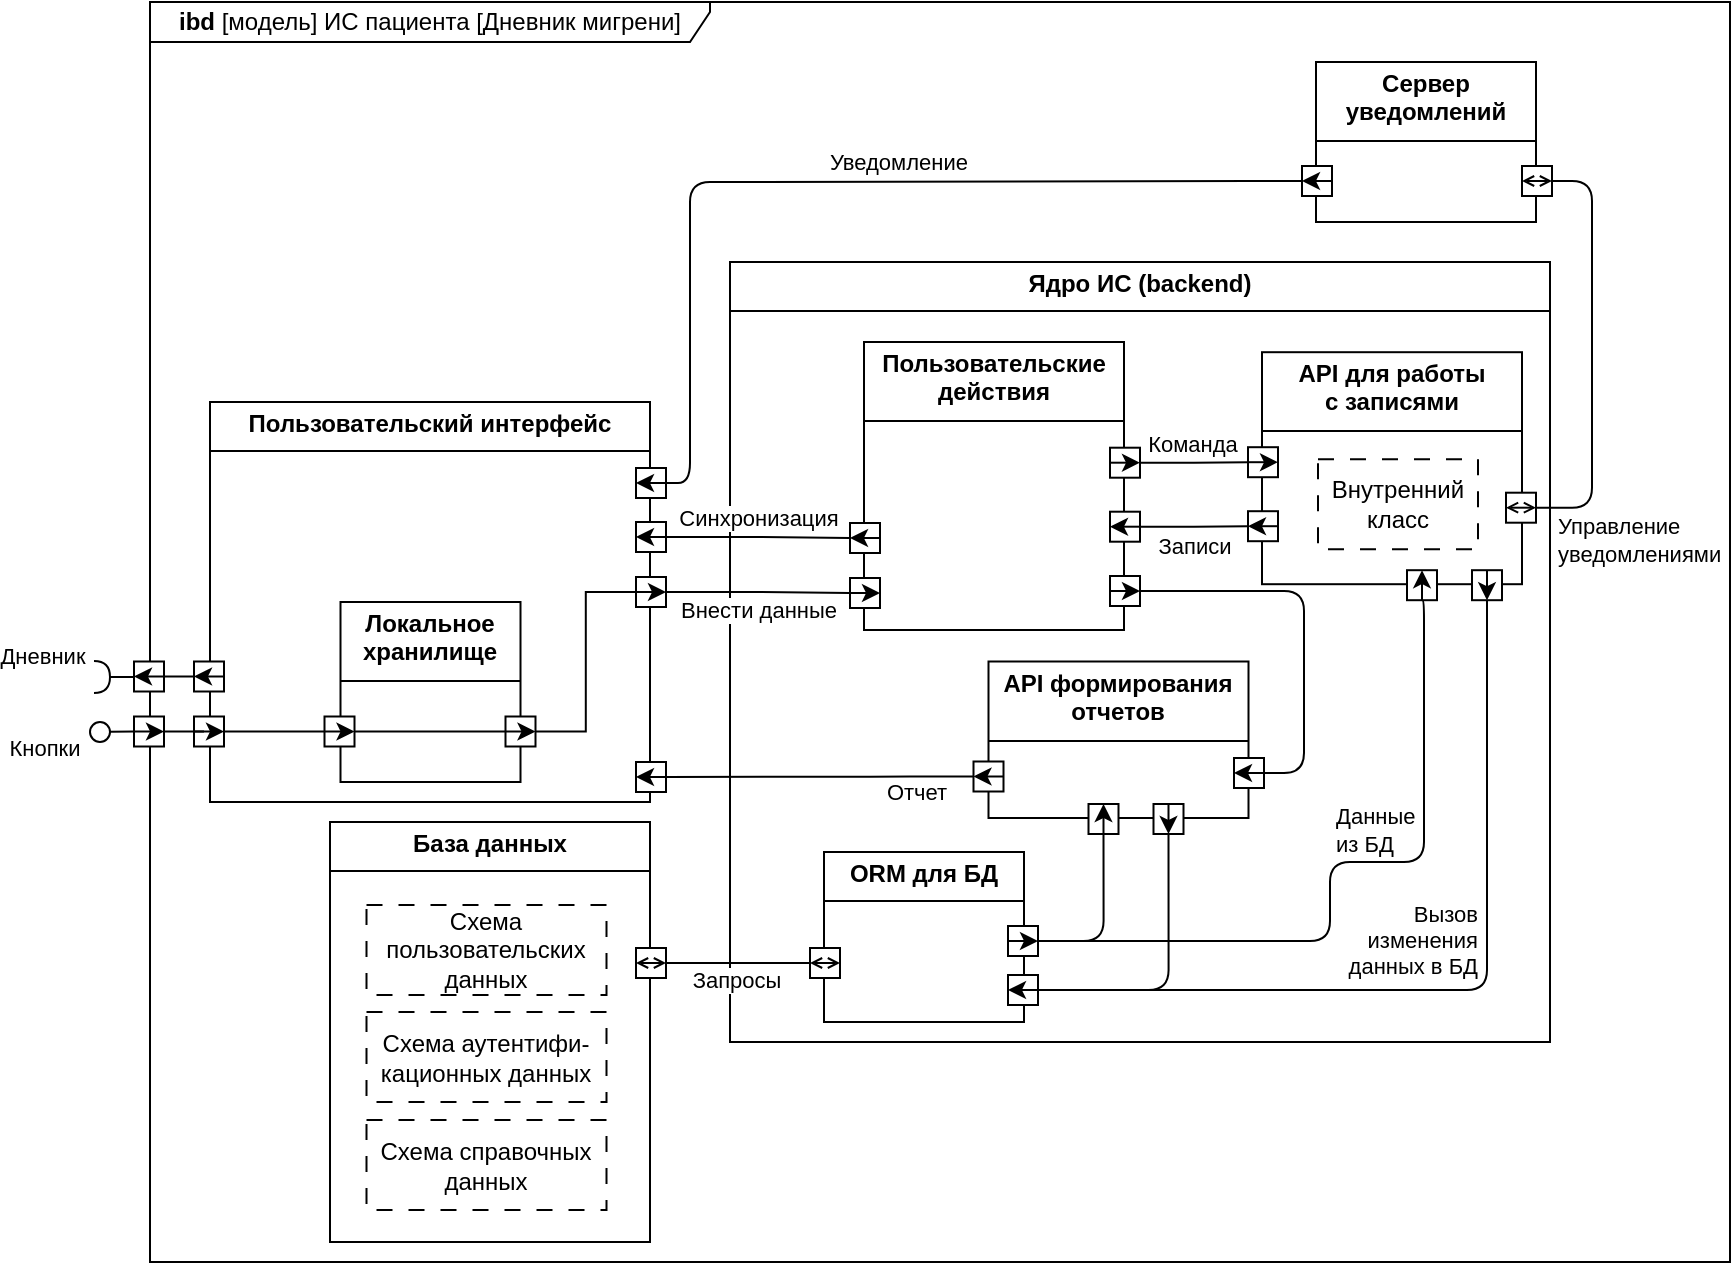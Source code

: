 <mxfile version="28.1.2">
  <diagram name="Page-1" id="SCVPMUwmAenFDCZmXWhQ">
    <mxGraphModel dx="1027" dy="1572" grid="1" gridSize="10" guides="1" tooltips="1" connect="1" arrows="1" fold="1" page="1" pageScale="1" pageWidth="900" pageHeight="900" math="0" shadow="0">
      <root>
        <mxCell id="0" />
        <mxCell id="1" parent="0" />
        <mxCell id="OuTfgces5lwV_Rp-8tuZ-1" value="&lt;b&gt;ibd&lt;/b&gt; [модель] ИС пациента [Дневник мигрени]" style="shape=umlFrame;whiteSpace=wrap;html=1;pointerEvents=0;width=280;height=20;" vertex="1" parent="1">
          <mxGeometry x="140" y="-30" width="790" height="630" as="geometry" />
        </mxCell>
        <mxCell id="OuTfgces5lwV_Rp-8tuZ-25" value="&lt;p style=&quot;margin:0px;margin-top:4px;text-align:center;&quot;&gt;&lt;b&gt;Ядро ИС (backend)&lt;/b&gt;&lt;/p&gt;&lt;hr size=&quot;1&quot; style=&quot;border-style:solid;&quot;&gt;&lt;div style=&quot;height:2px;&quot;&gt;&lt;/div&gt;" style="verticalAlign=top;align=left;overflow=fill;html=1;whiteSpace=wrap;" vertex="1" parent="1">
          <mxGeometry x="430" y="100" width="410" height="390" as="geometry" />
        </mxCell>
        <mxCell id="OuTfgces5lwV_Rp-8tuZ-26" value="&lt;p style=&quot;margin:0px;margin-top:4px;text-align:center;&quot;&gt;&lt;b&gt;База данных&lt;/b&gt;&lt;/p&gt;&lt;hr size=&quot;1&quot; style=&quot;border-style:solid;&quot;&gt;&lt;div style=&quot;height:2px;&quot;&gt;&lt;/div&gt;" style="verticalAlign=top;align=left;overflow=fill;html=1;whiteSpace=wrap;" vertex="1" parent="1">
          <mxGeometry x="230" y="380" width="160" height="210" as="geometry" />
        </mxCell>
        <mxCell id="OuTfgces5lwV_Rp-8tuZ-27" value="&lt;p style=&quot;margin:0px;margin-top:4px;text-align:center;&quot;&gt;&lt;b&gt;Пользовательский интерфейс&lt;/b&gt;&lt;/p&gt;&lt;hr size=&quot;1&quot; style=&quot;border-style:solid;&quot;&gt;&lt;div style=&quot;height:2px;&quot;&gt;&lt;/div&gt;" style="verticalAlign=top;align=left;overflow=fill;html=1;whiteSpace=wrap;" vertex="1" parent="1">
          <mxGeometry x="170" y="170" width="220" height="200" as="geometry" />
        </mxCell>
        <mxCell id="OuTfgces5lwV_Rp-8tuZ-28" value="&lt;p style=&quot;margin:0px;margin-top:4px;text-align:center;&quot;&gt;&lt;b&gt;ORM для БД&lt;/b&gt;&lt;/p&gt;&lt;hr size=&quot;1&quot; style=&quot;border-style:solid;&quot;&gt;&lt;div style=&quot;height:2px;&quot;&gt;&lt;/div&gt;" style="verticalAlign=top;align=left;overflow=fill;html=1;whiteSpace=wrap;" vertex="1" parent="1">
          <mxGeometry x="477" y="395" width="100" height="85" as="geometry" />
        </mxCell>
        <mxCell id="OuTfgces5lwV_Rp-8tuZ-29" value="&lt;p style=&quot;margin:0px;margin-top:4px;text-align:center;&quot;&gt;&lt;b&gt;Пользовательские действия&lt;/b&gt;&lt;/p&gt;&lt;hr size=&quot;1&quot; style=&quot;border-style:solid;&quot;&gt;&lt;div style=&quot;height:2px;&quot;&gt;&lt;/div&gt;" style="verticalAlign=top;align=left;overflow=fill;html=1;whiteSpace=wrap;" vertex="1" parent="1">
          <mxGeometry x="497" y="140" width="130" height="144" as="geometry" />
        </mxCell>
        <mxCell id="OuTfgces5lwV_Rp-8tuZ-34" style="edgeStyle=orthogonalEdgeStyle;rounded=0;orthogonalLoop=1;jettySize=auto;html=1;entryX=0;entryY=0.5;entryDx=0;entryDy=0;endArrow=none;endFill=0;" edge="1" parent="1" source="OuTfgces5lwV_Rp-8tuZ-30" target="OuTfgces5lwV_Rp-8tuZ-31">
          <mxGeometry relative="1" as="geometry" />
        </mxCell>
        <mxCell id="OuTfgces5lwV_Rp-8tuZ-35" value="Внести данные" style="edgeLabel;html=1;align=center;verticalAlign=middle;resizable=0;points=[];" vertex="1" connectable="0" parent="OuTfgces5lwV_Rp-8tuZ-34">
          <mxGeometry x="0.045" y="1" relative="1" as="geometry">
            <mxPoint x="-2" y="9" as="offset" />
          </mxGeometry>
        </mxCell>
        <mxCell id="OuTfgces5lwV_Rp-8tuZ-30" value="" style="whiteSpace=wrap;html=1;aspect=fixed;" vertex="1" parent="1">
          <mxGeometry x="383" y="257.5" width="15" height="15" as="geometry" />
        </mxCell>
        <mxCell id="OuTfgces5lwV_Rp-8tuZ-31" value="" style="whiteSpace=wrap;html=1;aspect=fixed;" vertex="1" parent="1">
          <mxGeometry x="490" y="258" width="15" height="15" as="geometry" />
        </mxCell>
        <mxCell id="OuTfgces5lwV_Rp-8tuZ-32" style="edgeStyle=orthogonalEdgeStyle;rounded=0;orthogonalLoop=1;jettySize=auto;html=1;entryX=1;entryY=0.5;entryDx=0;entryDy=0;exitX=0;exitY=0.5;exitDx=0;exitDy=0;" edge="1" parent="1" source="OuTfgces5lwV_Rp-8tuZ-30" target="OuTfgces5lwV_Rp-8tuZ-30">
          <mxGeometry relative="1" as="geometry" />
        </mxCell>
        <mxCell id="OuTfgces5lwV_Rp-8tuZ-33" style="edgeStyle=orthogonalEdgeStyle;rounded=0;orthogonalLoop=1;jettySize=auto;html=1;entryX=1;entryY=0.5;entryDx=0;entryDy=0;exitX=0;exitY=0.5;exitDx=0;exitDy=0;" edge="1" parent="1" source="OuTfgces5lwV_Rp-8tuZ-31" target="OuTfgces5lwV_Rp-8tuZ-31">
          <mxGeometry relative="1" as="geometry" />
        </mxCell>
        <mxCell id="OuTfgces5lwV_Rp-8tuZ-36" value="" style="whiteSpace=wrap;html=1;aspect=fixed;" vertex="1" parent="1">
          <mxGeometry x="383" y="443" width="15" height="15" as="geometry" />
        </mxCell>
        <mxCell id="OuTfgces5lwV_Rp-8tuZ-37" style="edgeStyle=orthogonalEdgeStyle;rounded=0;orthogonalLoop=1;jettySize=auto;html=1;entryX=1;entryY=0.5;entryDx=0;entryDy=0;exitX=0;exitY=0.5;exitDx=0;exitDy=0;startArrow=open;startFill=0;endArrow=open;endFill=0;startSize=4;endSize=4;sourcePerimeterSpacing=0;" edge="1" parent="1" source="OuTfgces5lwV_Rp-8tuZ-36" target="OuTfgces5lwV_Rp-8tuZ-36">
          <mxGeometry relative="1" as="geometry" />
        </mxCell>
        <mxCell id="OuTfgces5lwV_Rp-8tuZ-42" style="edgeStyle=orthogonalEdgeStyle;rounded=0;orthogonalLoop=1;jettySize=auto;html=1;entryX=1;entryY=0.5;entryDx=0;entryDy=0;endArrow=none;endFill=0;" edge="1" parent="1" source="OuTfgces5lwV_Rp-8tuZ-38" target="OuTfgces5lwV_Rp-8tuZ-36">
          <mxGeometry relative="1" as="geometry" />
        </mxCell>
        <mxCell id="OuTfgces5lwV_Rp-8tuZ-43" value="Запросы" style="edgeLabel;html=1;align=center;verticalAlign=middle;resizable=0;points=[];" vertex="1" connectable="0" parent="OuTfgces5lwV_Rp-8tuZ-42">
          <mxGeometry x="0.042" y="-1" relative="1" as="geometry">
            <mxPoint y="9" as="offset" />
          </mxGeometry>
        </mxCell>
        <mxCell id="OuTfgces5lwV_Rp-8tuZ-38" value="" style="whiteSpace=wrap;html=1;aspect=fixed;" vertex="1" parent="1">
          <mxGeometry x="470" y="443" width="15" height="15" as="geometry" />
        </mxCell>
        <mxCell id="OuTfgces5lwV_Rp-8tuZ-39" style="edgeStyle=orthogonalEdgeStyle;rounded=0;orthogonalLoop=1;jettySize=auto;html=1;entryX=1;entryY=0.5;entryDx=0;entryDy=0;exitX=0;exitY=0.5;exitDx=0;exitDy=0;startArrow=open;startFill=0;endArrow=open;endFill=0;startSize=4;endSize=4;sourcePerimeterSpacing=0;" edge="1" parent="1" source="OuTfgces5lwV_Rp-8tuZ-38" target="OuTfgces5lwV_Rp-8tuZ-38">
          <mxGeometry relative="1" as="geometry" />
        </mxCell>
        <mxCell id="OuTfgces5lwV_Rp-8tuZ-44" style="edgeStyle=orthogonalEdgeStyle;rounded=0;orthogonalLoop=1;jettySize=auto;html=1;entryX=0;entryY=0.5;entryDx=0;entryDy=0;endArrow=none;endFill=0;" edge="1" parent="1" source="OuTfgces5lwV_Rp-8tuZ-46" target="OuTfgces5lwV_Rp-8tuZ-47">
          <mxGeometry relative="1" as="geometry" />
        </mxCell>
        <mxCell id="OuTfgces5lwV_Rp-8tuZ-45" value="Синхронизация" style="edgeLabel;html=1;align=center;verticalAlign=middle;resizable=0;points=[];" vertex="1" connectable="0" parent="OuTfgces5lwV_Rp-8tuZ-44">
          <mxGeometry x="0.045" y="1" relative="1" as="geometry">
            <mxPoint x="-2" y="-9" as="offset" />
          </mxGeometry>
        </mxCell>
        <mxCell id="OuTfgces5lwV_Rp-8tuZ-46" value="" style="whiteSpace=wrap;html=1;aspect=fixed;" vertex="1" parent="1">
          <mxGeometry x="383" y="230" width="15" height="15" as="geometry" />
        </mxCell>
        <mxCell id="OuTfgces5lwV_Rp-8tuZ-47" value="" style="whiteSpace=wrap;html=1;aspect=fixed;" vertex="1" parent="1">
          <mxGeometry x="490" y="230.5" width="15" height="15" as="geometry" />
        </mxCell>
        <mxCell id="OuTfgces5lwV_Rp-8tuZ-48" style="edgeStyle=orthogonalEdgeStyle;rounded=0;orthogonalLoop=1;jettySize=auto;html=1;entryX=1;entryY=0.5;entryDx=0;entryDy=0;exitX=0;exitY=0.5;exitDx=0;exitDy=0;startArrow=classic;startFill=1;endArrow=none;endFill=0;" edge="1" parent="1" source="OuTfgces5lwV_Rp-8tuZ-46" target="OuTfgces5lwV_Rp-8tuZ-46">
          <mxGeometry relative="1" as="geometry" />
        </mxCell>
        <mxCell id="OuTfgces5lwV_Rp-8tuZ-49" style="edgeStyle=orthogonalEdgeStyle;rounded=0;orthogonalLoop=1;jettySize=auto;html=1;entryX=1;entryY=0.5;entryDx=0;entryDy=0;exitX=0;exitY=0.5;exitDx=0;exitDy=0;startArrow=classic;startFill=1;endArrow=none;endFill=0;" edge="1" parent="1" source="OuTfgces5lwV_Rp-8tuZ-47" target="OuTfgces5lwV_Rp-8tuZ-47">
          <mxGeometry relative="1" as="geometry" />
        </mxCell>
        <mxCell id="OuTfgces5lwV_Rp-8tuZ-50" value="&lt;p style=&quot;margin:0px;margin-top:4px;text-align:center;&quot;&gt;&lt;b&gt;API для работы с&amp;nbsp;записями&lt;/b&gt;&lt;/p&gt;&lt;hr size=&quot;1&quot; style=&quot;border-style:solid;&quot;&gt;&lt;div style=&quot;height:2px;&quot;&gt;&lt;/div&gt;" style="verticalAlign=top;align=left;overflow=fill;html=1;whiteSpace=wrap;" vertex="1" parent="1">
          <mxGeometry x="696" y="145.1" width="130" height="116" as="geometry" />
        </mxCell>
        <mxCell id="OuTfgces5lwV_Rp-8tuZ-51" value="Внутренний класс" style="rounded=0;whiteSpace=wrap;html=1;dashed=1;dashPattern=8 8;" vertex="1" parent="1">
          <mxGeometry x="724" y="198.6" width="80" height="45" as="geometry" />
        </mxCell>
        <mxCell id="OuTfgces5lwV_Rp-8tuZ-56" style="edgeStyle=orthogonalEdgeStyle;rounded=0;orthogonalLoop=1;jettySize=auto;html=1;entryX=0;entryY=0.5;entryDx=0;entryDy=0;endArrow=none;endFill=0;" edge="1" parent="1" source="OuTfgces5lwV_Rp-8tuZ-52" target="OuTfgces5lwV_Rp-8tuZ-54">
          <mxGeometry relative="1" as="geometry" />
        </mxCell>
        <mxCell id="OuTfgces5lwV_Rp-8tuZ-57" value="Команда" style="edgeLabel;html=1;align=center;verticalAlign=middle;resizable=0;points=[];" vertex="1" connectable="0" parent="OuTfgces5lwV_Rp-8tuZ-56">
          <mxGeometry x="-0.188" relative="1" as="geometry">
            <mxPoint x="4" y="-10" as="offset" />
          </mxGeometry>
        </mxCell>
        <mxCell id="OuTfgces5lwV_Rp-8tuZ-52" value="" style="whiteSpace=wrap;html=1;aspect=fixed;" vertex="1" parent="1">
          <mxGeometry x="620" y="192.85" width="15" height="15" as="geometry" />
        </mxCell>
        <mxCell id="OuTfgces5lwV_Rp-8tuZ-53" style="edgeStyle=orthogonalEdgeStyle;rounded=0;orthogonalLoop=1;jettySize=auto;html=1;entryX=1;entryY=0.5;entryDx=0;entryDy=0;exitX=0;exitY=0.5;exitDx=0;exitDy=0;" edge="1" parent="1" source="OuTfgces5lwV_Rp-8tuZ-52" target="OuTfgces5lwV_Rp-8tuZ-52">
          <mxGeometry relative="1" as="geometry" />
        </mxCell>
        <mxCell id="OuTfgces5lwV_Rp-8tuZ-54" value="" style="whiteSpace=wrap;html=1;aspect=fixed;" vertex="1" parent="1">
          <mxGeometry x="689" y="192.6" width="15" height="15" as="geometry" />
        </mxCell>
        <mxCell id="OuTfgces5lwV_Rp-8tuZ-55" style="edgeStyle=orthogonalEdgeStyle;rounded=0;orthogonalLoop=1;jettySize=auto;html=1;entryX=1;entryY=0.5;entryDx=0;entryDy=0;exitX=0;exitY=0.5;exitDx=0;exitDy=0;" edge="1" parent="1" source="OuTfgces5lwV_Rp-8tuZ-54" target="OuTfgces5lwV_Rp-8tuZ-54">
          <mxGeometry relative="1" as="geometry" />
        </mxCell>
        <mxCell id="OuTfgces5lwV_Rp-8tuZ-62" style="edgeStyle=orthogonalEdgeStyle;rounded=1;orthogonalLoop=1;jettySize=auto;html=1;entryX=1;entryY=0.5;entryDx=0;entryDy=0;exitX=0.5;exitY=1;exitDx=0;exitDy=0;endArrow=none;endFill=0;curved=0;" edge="1" parent="1" source="OuTfgces5lwV_Rp-8tuZ-58" target="OuTfgces5lwV_Rp-8tuZ-60">
          <mxGeometry relative="1" as="geometry" />
        </mxCell>
        <mxCell id="OuTfgces5lwV_Rp-8tuZ-63" value="Вызов &lt;br&gt;изменения &lt;br&gt;данных в БД" style="edgeLabel;html=1;align=right;verticalAlign=middle;resizable=0;points=[];" vertex="1" connectable="0" parent="OuTfgces5lwV_Rp-8tuZ-62">
          <mxGeometry x="-0.859" relative="1" as="geometry">
            <mxPoint x="-4" y="140" as="offset" />
          </mxGeometry>
        </mxCell>
        <mxCell id="OuTfgces5lwV_Rp-8tuZ-58" value="" style="whiteSpace=wrap;html=1;aspect=fixed;" vertex="1" parent="1">
          <mxGeometry x="801" y="254.1" width="15" height="15" as="geometry" />
        </mxCell>
        <mxCell id="OuTfgces5lwV_Rp-8tuZ-59" style="edgeStyle=orthogonalEdgeStyle;rounded=0;orthogonalLoop=1;jettySize=auto;html=1;entryX=0.5;entryY=1;entryDx=0;entryDy=0;exitX=0.5;exitY=0;exitDx=0;exitDy=0;" edge="1" parent="1" source="OuTfgces5lwV_Rp-8tuZ-58" target="OuTfgces5lwV_Rp-8tuZ-58">
          <mxGeometry relative="1" as="geometry" />
        </mxCell>
        <mxCell id="OuTfgces5lwV_Rp-8tuZ-140" style="edgeStyle=orthogonalEdgeStyle;rounded=1;orthogonalLoop=1;jettySize=auto;html=1;entryX=0.5;entryY=1;entryDx=0;entryDy=0;curved=0;endArrow=none;endFill=0;" edge="1" parent="1" source="OuTfgces5lwV_Rp-8tuZ-60" target="OuTfgces5lwV_Rp-8tuZ-135">
          <mxGeometry relative="1" as="geometry" />
        </mxCell>
        <mxCell id="OuTfgces5lwV_Rp-8tuZ-60" value="" style="whiteSpace=wrap;html=1;aspect=fixed;" vertex="1" parent="1">
          <mxGeometry x="569" y="456.5" width="15" height="15" as="geometry" />
        </mxCell>
        <mxCell id="OuTfgces5lwV_Rp-8tuZ-61" style="edgeStyle=orthogonalEdgeStyle;rounded=0;orthogonalLoop=1;jettySize=auto;html=1;entryX=1;entryY=0.5;entryDx=0;entryDy=0;exitX=0;exitY=0.5;exitDx=0;exitDy=0;startArrow=classic;startFill=1;endArrow=none;endFill=0;" edge="1" parent="1" source="OuTfgces5lwV_Rp-8tuZ-60" target="OuTfgces5lwV_Rp-8tuZ-60">
          <mxGeometry relative="1" as="geometry" />
        </mxCell>
        <mxCell id="OuTfgces5lwV_Rp-8tuZ-64" value="&lt;p style=&quot;margin:0px;margin-top:4px;text-align:center;&quot;&gt;&lt;b&gt;Локальное хранилище&lt;/b&gt;&lt;/p&gt;&lt;hr size=&quot;1&quot; style=&quot;border-style:solid;&quot;&gt;&lt;div style=&quot;height:2px;&quot;&gt;&lt;/div&gt;" style="verticalAlign=top;align=left;overflow=fill;html=1;whiteSpace=wrap;" vertex="1" parent="1">
          <mxGeometry x="235.25" y="270" width="90" height="90" as="geometry" />
        </mxCell>
        <mxCell id="OuTfgces5lwV_Rp-8tuZ-87" style="edgeStyle=orthogonalEdgeStyle;rounded=0;orthogonalLoop=1;jettySize=auto;html=1;entryX=0;entryY=0.5;entryDx=0;entryDy=0;endArrow=none;endFill=0;" edge="1" parent="1" source="OuTfgces5lwV_Rp-8tuZ-65" target="OuTfgces5lwV_Rp-8tuZ-82">
          <mxGeometry relative="1" as="geometry" />
        </mxCell>
        <mxCell id="OuTfgces5lwV_Rp-8tuZ-65" value="" style="whiteSpace=wrap;html=1;aspect=fixed;" vertex="1" parent="1">
          <mxGeometry x="162" y="327.25" width="15" height="15" as="geometry" />
        </mxCell>
        <mxCell id="OuTfgces5lwV_Rp-8tuZ-66" style="edgeStyle=orthogonalEdgeStyle;rounded=0;orthogonalLoop=1;jettySize=auto;html=1;entryX=1;entryY=0.5;entryDx=0;entryDy=0;exitX=0;exitY=0.5;exitDx=0;exitDy=0;" edge="1" parent="1" source="OuTfgces5lwV_Rp-8tuZ-65" target="OuTfgces5lwV_Rp-8tuZ-65">
          <mxGeometry relative="1" as="geometry" />
        </mxCell>
        <mxCell id="OuTfgces5lwV_Rp-8tuZ-73" style="edgeStyle=orthogonalEdgeStyle;rounded=0;orthogonalLoop=1;jettySize=auto;html=1;entryX=1;entryY=0.5;entryDx=0;entryDy=0;endArrow=none;endFill=0;" edge="1" parent="1" source="OuTfgces5lwV_Rp-8tuZ-67" target="OuTfgces5lwV_Rp-8tuZ-71">
          <mxGeometry relative="1" as="geometry" />
        </mxCell>
        <mxCell id="OuTfgces5lwV_Rp-8tuZ-67" value="" style="whiteSpace=wrap;html=1;aspect=fixed;" vertex="1" parent="1">
          <mxGeometry x="162" y="299.75" width="15" height="15" as="geometry" />
        </mxCell>
        <mxCell id="OuTfgces5lwV_Rp-8tuZ-68" style="edgeStyle=orthogonalEdgeStyle;rounded=0;orthogonalLoop=1;jettySize=auto;html=1;entryX=1;entryY=0.5;entryDx=0;entryDy=0;exitX=0;exitY=0.5;exitDx=0;exitDy=0;startArrow=classic;startFill=1;endArrow=none;endFill=0;" edge="1" parent="1" source="OuTfgces5lwV_Rp-8tuZ-67" target="OuTfgces5lwV_Rp-8tuZ-67">
          <mxGeometry relative="1" as="geometry" />
        </mxCell>
        <mxCell id="OuTfgces5lwV_Rp-8tuZ-74" style="edgeStyle=orthogonalEdgeStyle;rounded=0;orthogonalLoop=1;jettySize=auto;html=1;entryX=0;entryY=0.5;entryDx=0;entryDy=0;endArrow=none;endFill=0;" edge="1" parent="1" source="OuTfgces5lwV_Rp-8tuZ-69" target="OuTfgces5lwV_Rp-8tuZ-65">
          <mxGeometry relative="1" as="geometry" />
        </mxCell>
        <mxCell id="OuTfgces5lwV_Rp-8tuZ-69" value="" style="whiteSpace=wrap;html=1;aspect=fixed;" vertex="1" parent="1">
          <mxGeometry x="132" y="327.25" width="15" height="15" as="geometry" />
        </mxCell>
        <mxCell id="OuTfgces5lwV_Rp-8tuZ-70" style="edgeStyle=orthogonalEdgeStyle;rounded=0;orthogonalLoop=1;jettySize=auto;html=1;entryX=1;entryY=0.5;entryDx=0;entryDy=0;exitX=0;exitY=0.5;exitDx=0;exitDy=0;" edge="1" parent="1" source="OuTfgces5lwV_Rp-8tuZ-69" target="OuTfgces5lwV_Rp-8tuZ-69">
          <mxGeometry relative="1" as="geometry" />
        </mxCell>
        <mxCell id="OuTfgces5lwV_Rp-8tuZ-71" value="" style="whiteSpace=wrap;html=1;aspect=fixed;" vertex="1" parent="1">
          <mxGeometry x="132" y="299.75" width="15" height="15" as="geometry" />
        </mxCell>
        <mxCell id="OuTfgces5lwV_Rp-8tuZ-72" style="edgeStyle=orthogonalEdgeStyle;rounded=0;orthogonalLoop=1;jettySize=auto;html=1;entryX=1;entryY=0.5;entryDx=0;entryDy=0;exitX=0;exitY=0.5;exitDx=0;exitDy=0;startArrow=classic;startFill=1;endArrow=none;endFill=0;" edge="1" parent="1" source="OuTfgces5lwV_Rp-8tuZ-71" target="OuTfgces5lwV_Rp-8tuZ-71">
          <mxGeometry relative="1" as="geometry" />
        </mxCell>
        <mxCell id="OuTfgces5lwV_Rp-8tuZ-75" value="" style="rounded=0;orthogonalLoop=1;jettySize=auto;html=1;endArrow=halfCircle;endFill=0;endSize=6;strokeWidth=1;sketch=0;fontSize=12;curved=1;" edge="1" target="OuTfgces5lwV_Rp-8tuZ-76" parent="1">
          <mxGeometry relative="1" as="geometry">
            <mxPoint x="132" y="307.5" as="sourcePoint" />
          </mxGeometry>
        </mxCell>
        <mxCell id="OuTfgces5lwV_Rp-8tuZ-80" value="Дневник" style="edgeLabel;html=1;align=center;verticalAlign=middle;resizable=0;points=[];" vertex="1" connectable="0" parent="OuTfgces5lwV_Rp-8tuZ-75">
          <mxGeometry x="0.741" y="-8" relative="1" as="geometry">
            <mxPoint x="-29" y="-3" as="offset" />
          </mxGeometry>
        </mxCell>
        <mxCell id="OuTfgces5lwV_Rp-8tuZ-76" value="" style="ellipse;whiteSpace=wrap;html=1;align=center;aspect=fixed;fillColor=none;strokeColor=none;resizable=0;perimeter=centerPerimeter;rotatable=0;allowArrows=0;points=[];outlineConnect=1;" vertex="1" parent="1">
          <mxGeometry x="107" y="302.5" width="10" height="10" as="geometry" />
        </mxCell>
        <mxCell id="OuTfgces5lwV_Rp-8tuZ-78" value="" style="rounded=0;orthogonalLoop=1;jettySize=auto;html=1;endArrow=oval;endFill=0;sketch=0;sourcePerimeterSpacing=0;targetPerimeterSpacing=0;endSize=10;exitX=0;exitY=0.5;exitDx=0;exitDy=0;" edge="1" target="OuTfgces5lwV_Rp-8tuZ-79" parent="1" source="OuTfgces5lwV_Rp-8tuZ-69">
          <mxGeometry relative="1" as="geometry">
            <mxPoint x="92" y="335" as="sourcePoint" />
          </mxGeometry>
        </mxCell>
        <mxCell id="OuTfgces5lwV_Rp-8tuZ-79" value="" style="ellipse;whiteSpace=wrap;html=1;align=center;aspect=fixed;fillColor=none;strokeColor=none;resizable=0;perimeter=centerPerimeter;rotatable=0;allowArrows=0;points=[];outlineConnect=1;" vertex="1" parent="1">
          <mxGeometry x="110" y="330" width="10" height="10" as="geometry" />
        </mxCell>
        <mxCell id="OuTfgces5lwV_Rp-8tuZ-81" value="Кнопки" style="edgeLabel;html=1;align=center;verticalAlign=middle;resizable=0;points=[];" vertex="1" connectable="0" parent="1">
          <mxGeometry x="87" y="342.25" as="geometry" />
        </mxCell>
        <mxCell id="OuTfgces5lwV_Rp-8tuZ-86" style="edgeStyle=orthogonalEdgeStyle;rounded=0;orthogonalLoop=1;jettySize=auto;html=1;entryX=0;entryY=0.5;entryDx=0;entryDy=0;endArrow=none;endFill=0;" edge="1" parent="1" source="OuTfgces5lwV_Rp-8tuZ-82" target="OuTfgces5lwV_Rp-8tuZ-84">
          <mxGeometry relative="1" as="geometry" />
        </mxCell>
        <mxCell id="OuTfgces5lwV_Rp-8tuZ-82" value="" style="whiteSpace=wrap;html=1;aspect=fixed;" vertex="1" parent="1">
          <mxGeometry x="227.25" y="327.25" width="15" height="15" as="geometry" />
        </mxCell>
        <mxCell id="OuTfgces5lwV_Rp-8tuZ-83" style="edgeStyle=orthogonalEdgeStyle;rounded=0;orthogonalLoop=1;jettySize=auto;html=1;entryX=1;entryY=0.5;entryDx=0;entryDy=0;exitX=0;exitY=0.5;exitDx=0;exitDy=0;" edge="1" parent="1" source="OuTfgces5lwV_Rp-8tuZ-82" target="OuTfgces5lwV_Rp-8tuZ-82">
          <mxGeometry relative="1" as="geometry" />
        </mxCell>
        <mxCell id="OuTfgces5lwV_Rp-8tuZ-88" style="edgeStyle=orthogonalEdgeStyle;rounded=0;orthogonalLoop=1;jettySize=auto;html=1;entryX=0;entryY=0.5;entryDx=0;entryDy=0;endArrow=none;endFill=0;" edge="1" parent="1" source="OuTfgces5lwV_Rp-8tuZ-84" target="OuTfgces5lwV_Rp-8tuZ-30">
          <mxGeometry relative="1" as="geometry" />
        </mxCell>
        <mxCell id="OuTfgces5lwV_Rp-8tuZ-84" value="" style="whiteSpace=wrap;html=1;aspect=fixed;" vertex="1" parent="1">
          <mxGeometry x="317.75" y="327.25" width="15" height="15" as="geometry" />
        </mxCell>
        <mxCell id="OuTfgces5lwV_Rp-8tuZ-85" style="edgeStyle=orthogonalEdgeStyle;rounded=0;orthogonalLoop=1;jettySize=auto;html=1;entryX=1;entryY=0.5;entryDx=0;entryDy=0;exitX=0;exitY=0.5;exitDx=0;exitDy=0;" edge="1" parent="1" source="OuTfgces5lwV_Rp-8tuZ-84" target="OuTfgces5lwV_Rp-8tuZ-84">
          <mxGeometry relative="1" as="geometry" />
        </mxCell>
        <mxCell id="OuTfgces5lwV_Rp-8tuZ-99" style="edgeStyle=orthogonalEdgeStyle;rounded=1;orthogonalLoop=1;jettySize=auto;html=1;entryX=0.5;entryY=1;entryDx=0;entryDy=0;endArrow=none;endFill=0;exitX=1;exitY=0.5;exitDx=0;exitDy=0;curved=0;" edge="1" parent="1" source="OuTfgces5lwV_Rp-8tuZ-89" target="OuTfgces5lwV_Rp-8tuZ-97">
          <mxGeometry relative="1" as="geometry">
            <Array as="points">
              <mxPoint x="730" y="440" />
              <mxPoint x="730" y="400" />
              <mxPoint x="777" y="400" />
              <mxPoint x="777" y="269" />
            </Array>
          </mxGeometry>
        </mxCell>
        <mxCell id="OuTfgces5lwV_Rp-8tuZ-100" value="Данные &lt;br&gt;из БД" style="edgeLabel;html=1;align=left;verticalAlign=middle;resizable=0;points=[];" vertex="1" connectable="0" parent="OuTfgces5lwV_Rp-8tuZ-99">
          <mxGeometry x="0.249" relative="1" as="geometry">
            <mxPoint x="-41" y="-16" as="offset" />
          </mxGeometry>
        </mxCell>
        <mxCell id="OuTfgces5lwV_Rp-8tuZ-139" style="edgeStyle=orthogonalEdgeStyle;rounded=1;orthogonalLoop=1;jettySize=auto;html=1;entryX=0.5;entryY=1;entryDx=0;entryDy=0;curved=0;endArrow=none;endFill=0;" edge="1" parent="1" source="OuTfgces5lwV_Rp-8tuZ-89" target="OuTfgces5lwV_Rp-8tuZ-137">
          <mxGeometry relative="1" as="geometry" />
        </mxCell>
        <mxCell id="OuTfgces5lwV_Rp-8tuZ-89" value="" style="whiteSpace=wrap;html=1;aspect=fixed;" vertex="1" parent="1">
          <mxGeometry x="569" y="432" width="15" height="15" as="geometry" />
        </mxCell>
        <mxCell id="OuTfgces5lwV_Rp-8tuZ-90" style="edgeStyle=orthogonalEdgeStyle;rounded=0;orthogonalLoop=1;jettySize=auto;html=1;entryX=1;entryY=0.5;entryDx=0;entryDy=0;exitX=0;exitY=0.5;exitDx=0;exitDy=0;" edge="1" parent="1" source="OuTfgces5lwV_Rp-8tuZ-89" target="OuTfgces5lwV_Rp-8tuZ-89">
          <mxGeometry relative="1" as="geometry" />
        </mxCell>
        <mxCell id="OuTfgces5lwV_Rp-8tuZ-91" style="edgeStyle=orthogonalEdgeStyle;rounded=0;orthogonalLoop=1;jettySize=auto;html=1;entryX=0;entryY=0.5;entryDx=0;entryDy=0;endArrow=none;endFill=0;exitX=1;exitY=0.5;exitDx=0;exitDy=0;" edge="1" parent="1" source="OuTfgces5lwV_Rp-8tuZ-93" target="OuTfgces5lwV_Rp-8tuZ-95">
          <mxGeometry relative="1" as="geometry" />
        </mxCell>
        <mxCell id="OuTfgces5lwV_Rp-8tuZ-92" value="Записи" style="edgeLabel;html=1;align=center;verticalAlign=middle;resizable=0;points=[];" vertex="1" connectable="0" parent="OuTfgces5lwV_Rp-8tuZ-91">
          <mxGeometry x="-0.188" relative="1" as="geometry">
            <mxPoint x="5" y="9" as="offset" />
          </mxGeometry>
        </mxCell>
        <mxCell id="OuTfgces5lwV_Rp-8tuZ-93" value="" style="whiteSpace=wrap;html=1;aspect=fixed;" vertex="1" parent="1">
          <mxGeometry x="620" y="224.85" width="15" height="15" as="geometry" />
        </mxCell>
        <mxCell id="OuTfgces5lwV_Rp-8tuZ-94" style="edgeStyle=orthogonalEdgeStyle;rounded=0;orthogonalLoop=1;jettySize=auto;html=1;entryX=1;entryY=0.5;entryDx=0;entryDy=0;exitX=0;exitY=0.5;exitDx=0;exitDy=0;startArrow=classic;startFill=1;endArrow=none;endFill=0;" edge="1" parent="1" source="OuTfgces5lwV_Rp-8tuZ-93" target="OuTfgces5lwV_Rp-8tuZ-93">
          <mxGeometry relative="1" as="geometry" />
        </mxCell>
        <mxCell id="OuTfgces5lwV_Rp-8tuZ-95" value="" style="whiteSpace=wrap;html=1;aspect=fixed;" vertex="1" parent="1">
          <mxGeometry x="689" y="224.6" width="15" height="15" as="geometry" />
        </mxCell>
        <mxCell id="OuTfgces5lwV_Rp-8tuZ-96" style="edgeStyle=orthogonalEdgeStyle;rounded=0;orthogonalLoop=1;jettySize=auto;html=1;entryX=1;entryY=0.5;entryDx=0;entryDy=0;exitX=0;exitY=0.5;exitDx=0;exitDy=0;startArrow=classic;startFill=1;endArrow=none;endFill=0;" edge="1" parent="1" source="OuTfgces5lwV_Rp-8tuZ-95" target="OuTfgces5lwV_Rp-8tuZ-95">
          <mxGeometry relative="1" as="geometry" />
        </mxCell>
        <mxCell id="OuTfgces5lwV_Rp-8tuZ-97" value="" style="whiteSpace=wrap;html=1;aspect=fixed;" vertex="1" parent="1">
          <mxGeometry x="768.5" y="254.1" width="15" height="15" as="geometry" />
        </mxCell>
        <mxCell id="OuTfgces5lwV_Rp-8tuZ-98" style="edgeStyle=orthogonalEdgeStyle;rounded=0;orthogonalLoop=1;jettySize=auto;html=1;entryX=0.5;entryY=1;entryDx=0;entryDy=0;exitX=0.5;exitY=0;exitDx=0;exitDy=0;startArrow=classic;startFill=1;endArrow=none;endFill=0;" edge="1" parent="1" source="OuTfgces5lwV_Rp-8tuZ-97" target="OuTfgces5lwV_Rp-8tuZ-97">
          <mxGeometry relative="1" as="geometry" />
        </mxCell>
        <mxCell id="OuTfgces5lwV_Rp-8tuZ-101" value="Схема пользовательских данных" style="rounded=0;whiteSpace=wrap;html=1;dashed=1;dashPattern=8 8;" vertex="1" parent="1">
          <mxGeometry x="248.25" y="421.5" width="120" height="45" as="geometry" />
        </mxCell>
        <mxCell id="OuTfgces5lwV_Rp-8tuZ-102" value="Схема аутентифи-кационных данных" style="rounded=0;whiteSpace=wrap;html=1;dashed=1;dashPattern=8 8;" vertex="1" parent="1">
          <mxGeometry x="248.25" y="475" width="120" height="45" as="geometry" />
        </mxCell>
        <mxCell id="OuTfgces5lwV_Rp-8tuZ-103" value="Схема справочных данных" style="rounded=0;whiteSpace=wrap;html=1;dashed=1;dashPattern=8 8;" vertex="1" parent="1">
          <mxGeometry x="248.25" y="529" width="120" height="45" as="geometry" />
        </mxCell>
        <mxCell id="OuTfgces5lwV_Rp-8tuZ-104" value="&lt;p style=&quot;margin:0px;margin-top:4px;text-align:center;&quot;&gt;&lt;b&gt;Сервер уведомлений&lt;/b&gt;&lt;/p&gt;&lt;hr size=&quot;1&quot; style=&quot;border-style:solid;&quot;&gt;&lt;div style=&quot;height:2px;&quot;&gt;&lt;/div&gt;" style="verticalAlign=top;align=left;overflow=fill;html=1;whiteSpace=wrap;" vertex="1" parent="1">
          <mxGeometry x="723" width="110" height="80" as="geometry" />
        </mxCell>
        <mxCell id="OuTfgces5lwV_Rp-8tuZ-111" style="edgeStyle=orthogonalEdgeStyle;rounded=1;orthogonalLoop=1;jettySize=auto;html=1;entryX=1;entryY=0.5;entryDx=0;entryDy=0;exitX=1;exitY=0.5;exitDx=0;exitDy=0;endArrow=none;endFill=0;curved=0;" edge="1" parent="1" source="OuTfgces5lwV_Rp-8tuZ-107" target="OuTfgces5lwV_Rp-8tuZ-109">
          <mxGeometry relative="1" as="geometry">
            <mxPoint x="830" y="322" as="sourcePoint" />
          </mxGeometry>
        </mxCell>
        <mxCell id="OuTfgces5lwV_Rp-8tuZ-112" value="Управление &lt;br&gt;уведомлениями" style="edgeLabel;html=1;align=left;verticalAlign=middle;resizable=0;points=[];" vertex="1" connectable="0" parent="OuTfgces5lwV_Rp-8tuZ-111">
          <mxGeometry x="0.048" y="1" relative="1" as="geometry">
            <mxPoint x="-18" y="99" as="offset" />
          </mxGeometry>
        </mxCell>
        <mxCell id="OuTfgces5lwV_Rp-8tuZ-107" value="" style="whiteSpace=wrap;html=1;aspect=fixed;" vertex="1" parent="1">
          <mxGeometry x="818" y="215.35" width="15" height="15" as="geometry" />
        </mxCell>
        <mxCell id="OuTfgces5lwV_Rp-8tuZ-108" style="edgeStyle=orthogonalEdgeStyle;rounded=0;orthogonalLoop=1;jettySize=auto;html=1;entryX=1;entryY=0.5;entryDx=0;entryDy=0;exitX=0;exitY=0.5;exitDx=0;exitDy=0;startArrow=open;startFill=0;endArrow=open;endFill=0;startSize=4;endSize=4;sourcePerimeterSpacing=0;" edge="1" parent="1" source="OuTfgces5lwV_Rp-8tuZ-107" target="OuTfgces5lwV_Rp-8tuZ-107">
          <mxGeometry relative="1" as="geometry" />
        </mxCell>
        <mxCell id="OuTfgces5lwV_Rp-8tuZ-109" value="" style="whiteSpace=wrap;html=1;aspect=fixed;" vertex="1" parent="1">
          <mxGeometry x="826" y="52" width="15" height="15" as="geometry" />
        </mxCell>
        <mxCell id="OuTfgces5lwV_Rp-8tuZ-110" style="edgeStyle=orthogonalEdgeStyle;rounded=0;orthogonalLoop=1;jettySize=auto;html=1;entryX=1;entryY=0.5;entryDx=0;entryDy=0;exitX=0;exitY=0.5;exitDx=0;exitDy=0;startArrow=open;startFill=0;endArrow=open;endFill=0;startSize=4;endSize=4;sourcePerimeterSpacing=0;" edge="1" parent="1" source="OuTfgces5lwV_Rp-8tuZ-109" target="OuTfgces5lwV_Rp-8tuZ-109">
          <mxGeometry relative="1" as="geometry" />
        </mxCell>
        <mxCell id="OuTfgces5lwV_Rp-8tuZ-113" value="" style="whiteSpace=wrap;html=1;aspect=fixed;" vertex="1" parent="1">
          <mxGeometry x="383" y="203" width="15" height="15" as="geometry" />
        </mxCell>
        <mxCell id="OuTfgces5lwV_Rp-8tuZ-114" style="edgeStyle=orthogonalEdgeStyle;rounded=0;orthogonalLoop=1;jettySize=auto;html=1;entryX=1;entryY=0.5;entryDx=0;entryDy=0;exitX=0;exitY=0.5;exitDx=0;exitDy=0;startArrow=classic;startFill=1;endArrow=none;endFill=0;" edge="1" parent="1" source="OuTfgces5lwV_Rp-8tuZ-113" target="OuTfgces5lwV_Rp-8tuZ-113">
          <mxGeometry relative="1" as="geometry" />
        </mxCell>
        <mxCell id="OuTfgces5lwV_Rp-8tuZ-117" style="edgeStyle=orthogonalEdgeStyle;rounded=1;orthogonalLoop=1;jettySize=auto;html=1;entryX=1;entryY=0.5;entryDx=0;entryDy=0;endArrow=none;endFill=0;curved=0;exitX=0;exitY=0.5;exitDx=0;exitDy=0;" edge="1" parent="1" source="OuTfgces5lwV_Rp-8tuZ-115" target="OuTfgces5lwV_Rp-8tuZ-113">
          <mxGeometry relative="1" as="geometry">
            <mxPoint x="723.506" y="40.1" as="sourcePoint" />
            <mxPoint x="398" y="198.6" as="targetPoint" />
            <Array as="points">
              <mxPoint x="700" y="60" />
              <mxPoint x="410" y="60" />
              <mxPoint x="410" y="211" />
            </Array>
          </mxGeometry>
        </mxCell>
        <mxCell id="OuTfgces5lwV_Rp-8tuZ-118" value="Уведомление" style="edgeLabel;html=1;align=center;verticalAlign=middle;resizable=0;points=[];" vertex="1" connectable="0" parent="OuTfgces5lwV_Rp-8tuZ-117">
          <mxGeometry x="-0.136" y="2" relative="1" as="geometry">
            <mxPoint y="-12" as="offset" />
          </mxGeometry>
        </mxCell>
        <mxCell id="OuTfgces5lwV_Rp-8tuZ-115" value="" style="whiteSpace=wrap;html=1;aspect=fixed;" vertex="1" parent="1">
          <mxGeometry x="716" y="52" width="15" height="15" as="geometry" />
        </mxCell>
        <mxCell id="OuTfgces5lwV_Rp-8tuZ-116" style="edgeStyle=orthogonalEdgeStyle;rounded=0;orthogonalLoop=1;jettySize=auto;html=1;entryX=1;entryY=0.5;entryDx=0;entryDy=0;exitX=0;exitY=0.5;exitDx=0;exitDy=0;startArrow=classic;startFill=1;endArrow=none;endFill=0;" edge="1" parent="1" source="OuTfgces5lwV_Rp-8tuZ-115" target="OuTfgces5lwV_Rp-8tuZ-115">
          <mxGeometry relative="1" as="geometry" />
        </mxCell>
        <mxCell id="OuTfgces5lwV_Rp-8tuZ-119" value="&lt;p style=&quot;margin:0px;margin-top:4px;text-align:center;&quot;&gt;&lt;b&gt;API формирования отчетов&lt;/b&gt;&lt;/p&gt;&lt;hr size=&quot;1&quot; style=&quot;border-style:solid;&quot;&gt;&lt;div style=&quot;height:2px;&quot;&gt;&lt;/div&gt;" style="verticalAlign=top;align=left;overflow=fill;html=1;whiteSpace=wrap;" vertex="1" parent="1">
          <mxGeometry x="559.25" y="299.75" width="130" height="78.25" as="geometry" />
        </mxCell>
        <mxCell id="OuTfgces5lwV_Rp-8tuZ-124" style="edgeStyle=orthogonalEdgeStyle;rounded=1;orthogonalLoop=1;jettySize=auto;html=1;entryX=1;entryY=0.5;entryDx=0;entryDy=0;endArrow=none;endFill=0;curved=0;exitX=1;exitY=0.5;exitDx=0;exitDy=0;" edge="1" parent="1" source="OuTfgces5lwV_Rp-8tuZ-120" target="OuTfgces5lwV_Rp-8tuZ-133">
          <mxGeometry relative="1" as="geometry">
            <mxPoint x="590.75" y="392.75" as="targetPoint" />
          </mxGeometry>
        </mxCell>
        <mxCell id="OuTfgces5lwV_Rp-8tuZ-120" value="" style="whiteSpace=wrap;html=1;aspect=fixed;" vertex="1" parent="1">
          <mxGeometry x="620" y="257" width="15" height="15" as="geometry" />
        </mxCell>
        <mxCell id="OuTfgces5lwV_Rp-8tuZ-121" style="edgeStyle=orthogonalEdgeStyle;rounded=0;orthogonalLoop=1;jettySize=auto;html=1;entryX=1;entryY=0.5;entryDx=0;entryDy=0;exitX=0;exitY=0.5;exitDx=0;exitDy=0;" edge="1" parent="1" source="OuTfgces5lwV_Rp-8tuZ-120" target="OuTfgces5lwV_Rp-8tuZ-120">
          <mxGeometry relative="1" as="geometry" />
        </mxCell>
        <mxCell id="OuTfgces5lwV_Rp-8tuZ-131" style="edgeStyle=orthogonalEdgeStyle;rounded=1;orthogonalLoop=1;jettySize=auto;html=1;entryX=1;entryY=0.5;entryDx=0;entryDy=0;endArrow=none;endFill=0;curved=0;exitX=0;exitY=0.5;exitDx=0;exitDy=0;" edge="1" parent="1" source="OuTfgces5lwV_Rp-8tuZ-127" target="OuTfgces5lwV_Rp-8tuZ-129">
          <mxGeometry relative="1" as="geometry">
            <Array as="points">
              <mxPoint x="510" y="357" />
              <mxPoint x="510" y="357" />
            </Array>
          </mxGeometry>
        </mxCell>
        <mxCell id="OuTfgces5lwV_Rp-8tuZ-132" value="Отчет" style="edgeLabel;html=1;align=center;verticalAlign=middle;resizable=0;points=[];" vertex="1" connectable="0" parent="OuTfgces5lwV_Rp-8tuZ-131">
          <mxGeometry x="-0.292" y="-1" relative="1" as="geometry">
            <mxPoint x="26" y="8" as="offset" />
          </mxGeometry>
        </mxCell>
        <mxCell id="OuTfgces5lwV_Rp-8tuZ-127" value="" style="whiteSpace=wrap;html=1;aspect=fixed;" vertex="1" parent="1">
          <mxGeometry x="551.75" y="349.75" width="15" height="15" as="geometry" />
        </mxCell>
        <mxCell id="OuTfgces5lwV_Rp-8tuZ-128" style="edgeStyle=orthogonalEdgeStyle;rounded=0;orthogonalLoop=1;jettySize=auto;html=1;entryX=1;entryY=0.5;entryDx=0;entryDy=0;exitX=0;exitY=0.5;exitDx=0;exitDy=0;startArrow=classic;startFill=1;endArrow=none;endFill=0;" edge="1" parent="1" source="OuTfgces5lwV_Rp-8tuZ-127" target="OuTfgces5lwV_Rp-8tuZ-127">
          <mxGeometry relative="1" as="geometry" />
        </mxCell>
        <mxCell id="OuTfgces5lwV_Rp-8tuZ-129" value="" style="whiteSpace=wrap;html=1;aspect=fixed;" vertex="1" parent="1">
          <mxGeometry x="383" y="350" width="15" height="15" as="geometry" />
        </mxCell>
        <mxCell id="OuTfgces5lwV_Rp-8tuZ-130" style="edgeStyle=orthogonalEdgeStyle;rounded=0;orthogonalLoop=1;jettySize=auto;html=1;entryX=1;entryY=0.5;entryDx=0;entryDy=0;exitX=0;exitY=0.5;exitDx=0;exitDy=0;startArrow=classic;startFill=1;endArrow=none;endFill=0;" edge="1" parent="1" source="OuTfgces5lwV_Rp-8tuZ-129" target="OuTfgces5lwV_Rp-8tuZ-129">
          <mxGeometry relative="1" as="geometry" />
        </mxCell>
        <mxCell id="OuTfgces5lwV_Rp-8tuZ-133" value="" style="whiteSpace=wrap;html=1;aspect=fixed;" vertex="1" parent="1">
          <mxGeometry x="682" y="348" width="15" height="15" as="geometry" />
        </mxCell>
        <mxCell id="OuTfgces5lwV_Rp-8tuZ-134" style="edgeStyle=orthogonalEdgeStyle;rounded=0;orthogonalLoop=1;jettySize=auto;html=1;entryX=1;entryY=0.5;entryDx=0;entryDy=0;exitX=0;exitY=0.5;exitDx=0;exitDy=0;startArrow=classic;startFill=1;endArrow=none;endFill=0;" edge="1" parent="1" source="OuTfgces5lwV_Rp-8tuZ-133" target="OuTfgces5lwV_Rp-8tuZ-133">
          <mxGeometry relative="1" as="geometry" />
        </mxCell>
        <mxCell id="OuTfgces5lwV_Rp-8tuZ-135" value="" style="whiteSpace=wrap;html=1;aspect=fixed;" vertex="1" parent="1">
          <mxGeometry x="641.75" y="371" width="15" height="15" as="geometry" />
        </mxCell>
        <mxCell id="OuTfgces5lwV_Rp-8tuZ-136" style="edgeStyle=orthogonalEdgeStyle;rounded=0;orthogonalLoop=1;jettySize=auto;html=1;entryX=0.5;entryY=1;entryDx=0;entryDy=0;exitX=0.5;exitY=0;exitDx=0;exitDy=0;" edge="1" parent="1" source="OuTfgces5lwV_Rp-8tuZ-135" target="OuTfgces5lwV_Rp-8tuZ-135">
          <mxGeometry relative="1" as="geometry" />
        </mxCell>
        <mxCell id="OuTfgces5lwV_Rp-8tuZ-137" value="" style="whiteSpace=wrap;html=1;aspect=fixed;" vertex="1" parent="1">
          <mxGeometry x="609.25" y="371" width="15" height="15" as="geometry" />
        </mxCell>
        <mxCell id="OuTfgces5lwV_Rp-8tuZ-138" style="edgeStyle=orthogonalEdgeStyle;rounded=0;orthogonalLoop=1;jettySize=auto;html=1;entryX=0.5;entryY=1;entryDx=0;entryDy=0;exitX=0.5;exitY=0;exitDx=0;exitDy=0;startArrow=classic;startFill=1;endArrow=none;endFill=0;" edge="1" parent="1" source="OuTfgces5lwV_Rp-8tuZ-137" target="OuTfgces5lwV_Rp-8tuZ-137">
          <mxGeometry relative="1" as="geometry" />
        </mxCell>
      </root>
    </mxGraphModel>
  </diagram>
</mxfile>
